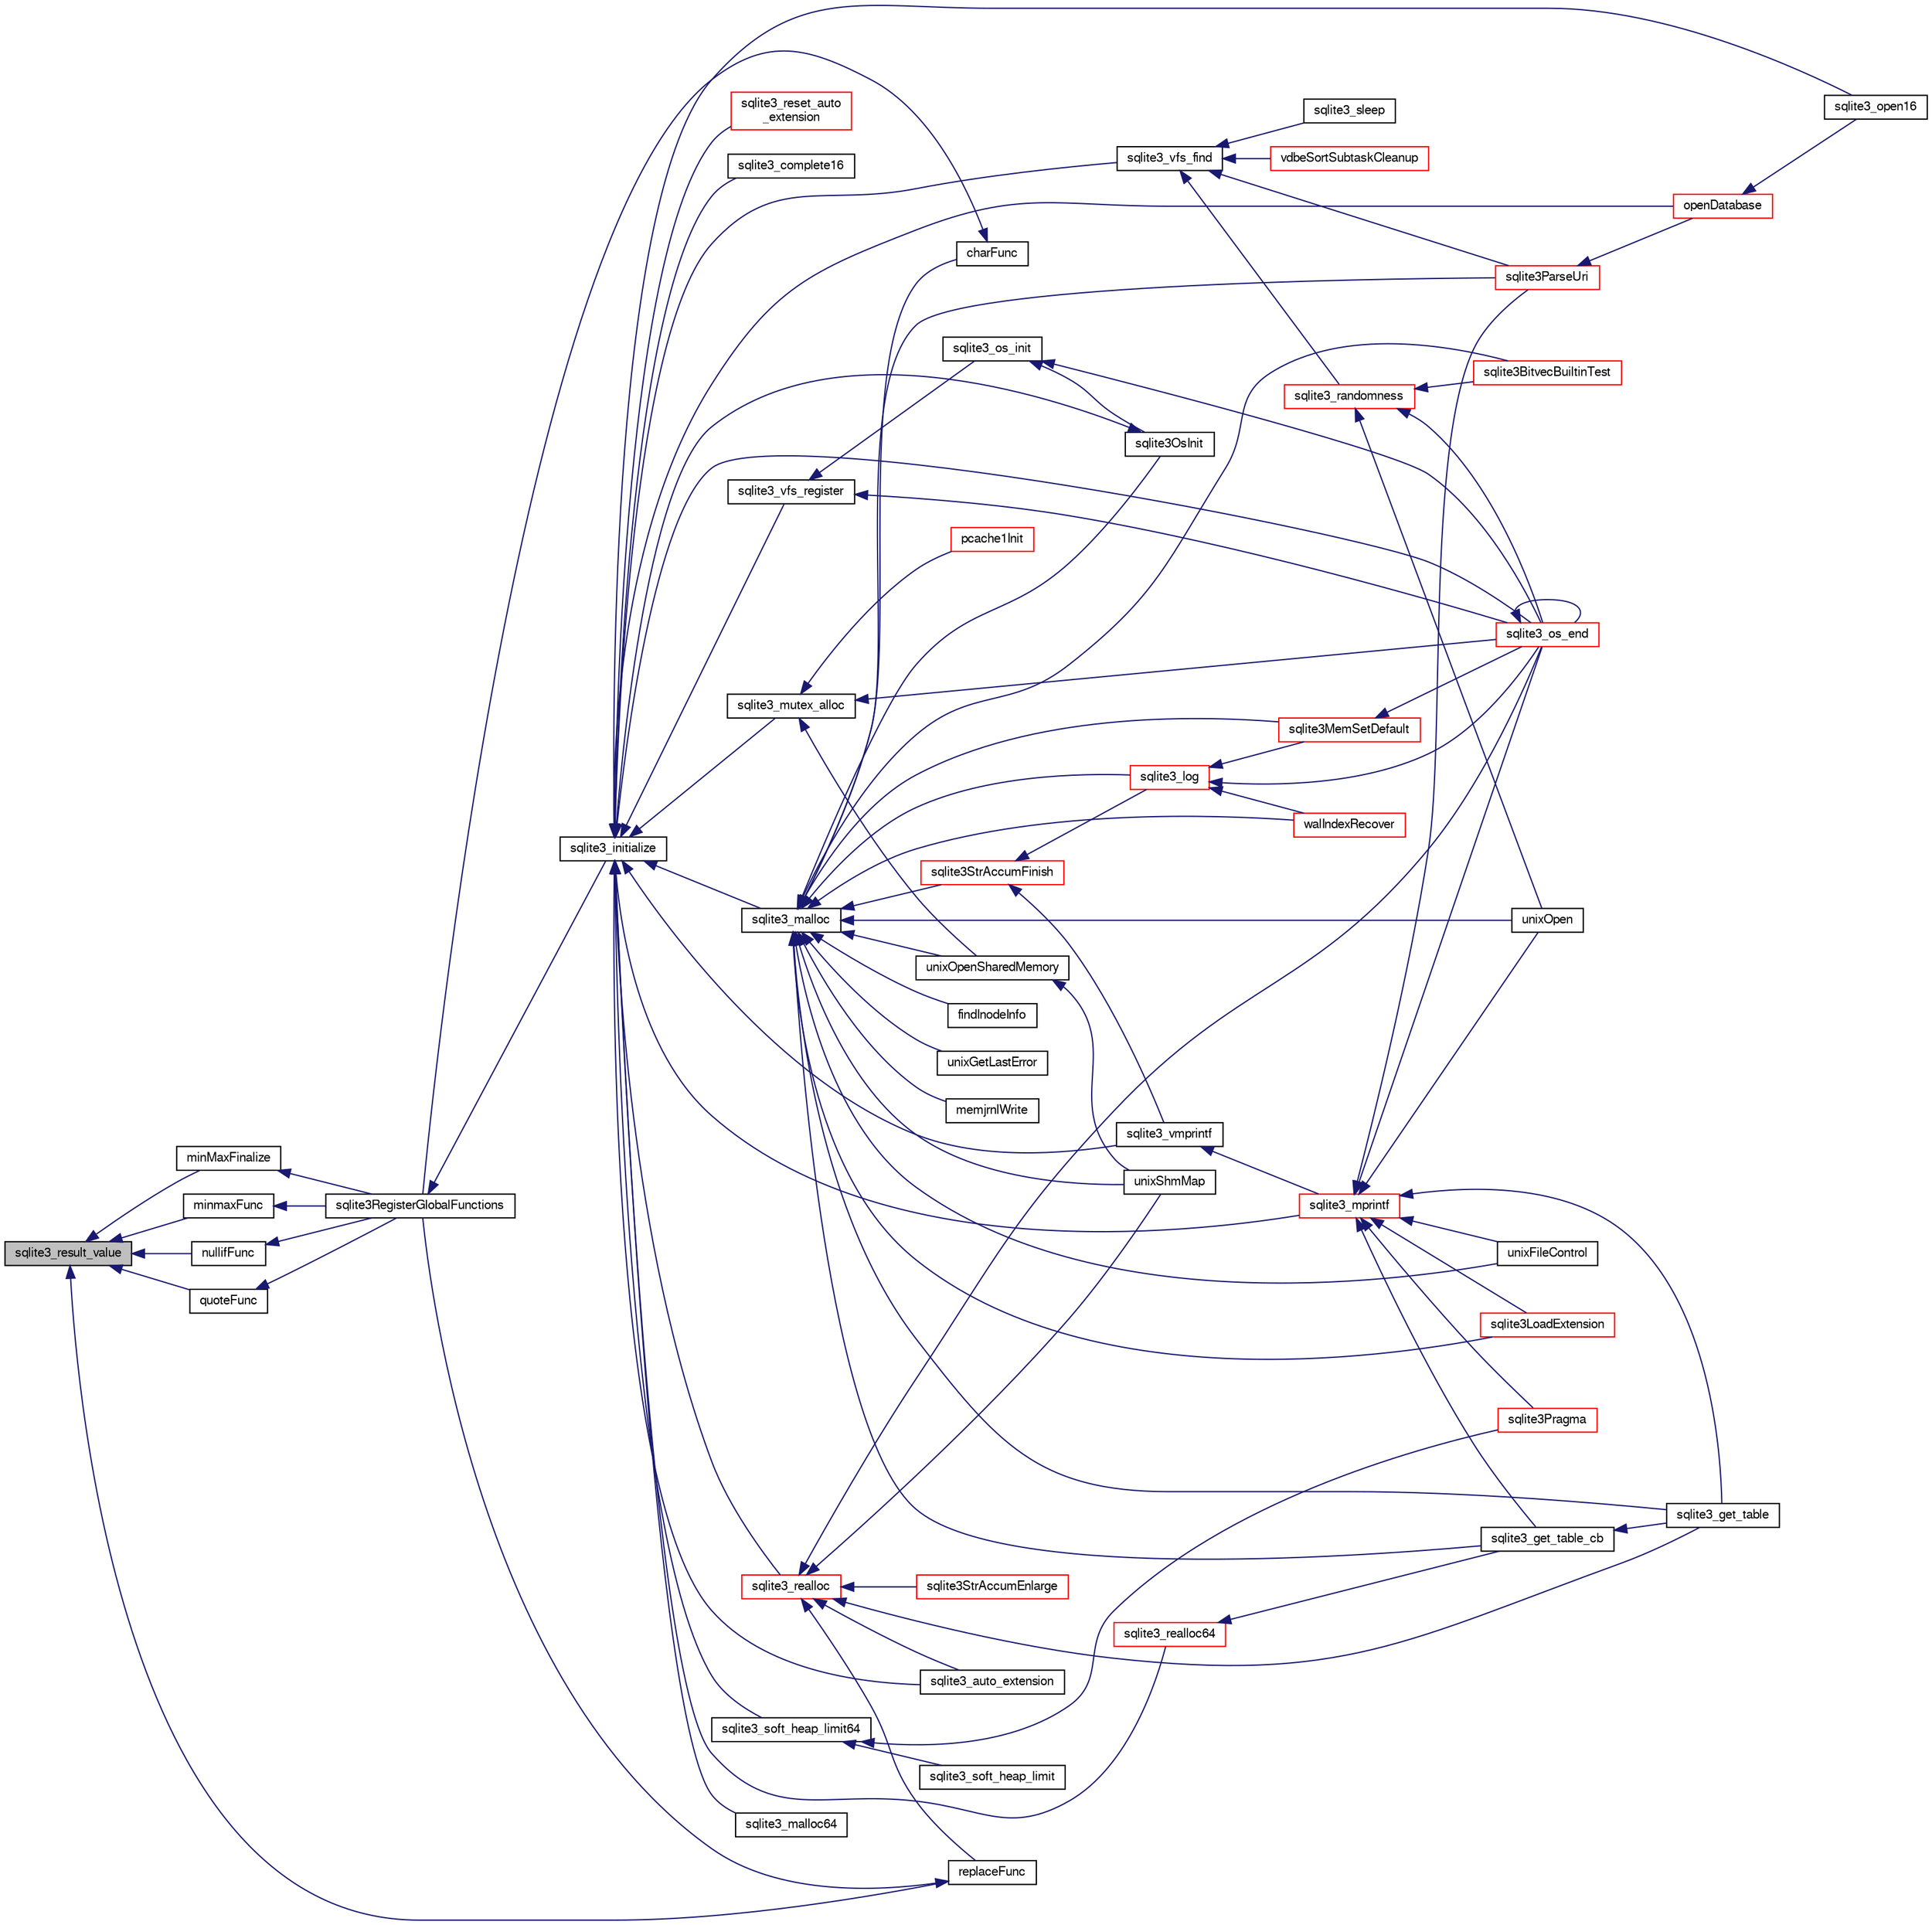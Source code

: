 digraph "sqlite3_result_value"
{
  edge [fontname="FreeSans",fontsize="10",labelfontname="FreeSans",labelfontsize="10"];
  node [fontname="FreeSans",fontsize="10",shape=record];
  rankdir="LR";
  Node380127 [label="sqlite3_result_value",height=0.2,width=0.4,color="black", fillcolor="grey75", style="filled", fontcolor="black"];
  Node380127 -> Node380128 [dir="back",color="midnightblue",fontsize="10",style="solid",fontname="FreeSans"];
  Node380128 [label="minmaxFunc",height=0.2,width=0.4,color="black", fillcolor="white", style="filled",URL="$sqlite3_8c.html#a4d00f48b948fd73cb70bcfd1efc0bfb0"];
  Node380128 -> Node380129 [dir="back",color="midnightblue",fontsize="10",style="solid",fontname="FreeSans"];
  Node380129 [label="sqlite3RegisterGlobalFunctions",height=0.2,width=0.4,color="black", fillcolor="white", style="filled",URL="$sqlite3_8c.html#a9f75bd111010f29e1b8d74344473c4ec"];
  Node380129 -> Node380130 [dir="back",color="midnightblue",fontsize="10",style="solid",fontname="FreeSans"];
  Node380130 [label="sqlite3_initialize",height=0.2,width=0.4,color="black", fillcolor="white", style="filled",URL="$sqlite3_8h.html#ab0c0ee2d5d4cf8b28e9572296a8861df"];
  Node380130 -> Node380131 [dir="back",color="midnightblue",fontsize="10",style="solid",fontname="FreeSans"];
  Node380131 [label="sqlite3_vfs_find",height=0.2,width=0.4,color="black", fillcolor="white", style="filled",URL="$sqlite3_8h.html#ac201a26de3dfa1d6deb8069eb8d95627"];
  Node380131 -> Node380132 [dir="back",color="midnightblue",fontsize="10",style="solid",fontname="FreeSans"];
  Node380132 [label="sqlite3_randomness",height=0.2,width=0.4,color="red", fillcolor="white", style="filled",URL="$sqlite3_8h.html#aa452ad88657d4606e137b09c4e9315c7"];
  Node380132 -> Node380136 [dir="back",color="midnightblue",fontsize="10",style="solid",fontname="FreeSans"];
  Node380136 [label="unixOpen",height=0.2,width=0.4,color="black", fillcolor="white", style="filled",URL="$sqlite3_8c.html#a8ed5efc47b6e14f7805cd1bb9b215775"];
  Node380132 -> Node380137 [dir="back",color="midnightblue",fontsize="10",style="solid",fontname="FreeSans"];
  Node380137 [label="sqlite3_os_end",height=0.2,width=0.4,color="red", fillcolor="white", style="filled",URL="$sqlite3_8h.html#a2288c95881ecca13d994e42b6a958906"];
  Node380137 -> Node380137 [dir="back",color="midnightblue",fontsize="10",style="solid",fontname="FreeSans"];
  Node380132 -> Node380139 [dir="back",color="midnightblue",fontsize="10",style="solid",fontname="FreeSans"];
  Node380139 [label="sqlite3BitvecBuiltinTest",height=0.2,width=0.4,color="red", fillcolor="white", style="filled",URL="$sqlite3_8c.html#a9b4e3e921ce1ede6f10a9106c034ff9b"];
  Node380131 -> Node380535 [dir="back",color="midnightblue",fontsize="10",style="solid",fontname="FreeSans"];
  Node380535 [label="vdbeSortSubtaskCleanup",height=0.2,width=0.4,color="red", fillcolor="white", style="filled",URL="$sqlite3_8c.html#abc8ce4c3ef58cc10f5b27642aab32b30"];
  Node380131 -> Node380538 [dir="back",color="midnightblue",fontsize="10",style="solid",fontname="FreeSans"];
  Node380538 [label="sqlite3ParseUri",height=0.2,width=0.4,color="red", fillcolor="white", style="filled",URL="$sqlite3_8c.html#aaa912f29a67460d8b2186c97056e8767"];
  Node380538 -> Node380381 [dir="back",color="midnightblue",fontsize="10",style="solid",fontname="FreeSans"];
  Node380381 [label="openDatabase",height=0.2,width=0.4,color="red", fillcolor="white", style="filled",URL="$sqlite3_8c.html#a6a9c3bc3a64234e863413f41db473758"];
  Node380381 -> Node380384 [dir="back",color="midnightblue",fontsize="10",style="solid",fontname="FreeSans"];
  Node380384 [label="sqlite3_open16",height=0.2,width=0.4,color="black", fillcolor="white", style="filled",URL="$sqlite3_8h.html#adbc401bb96713f32e553db32f6f3ca33"];
  Node380131 -> Node380539 [dir="back",color="midnightblue",fontsize="10",style="solid",fontname="FreeSans"];
  Node380539 [label="sqlite3_sleep",height=0.2,width=0.4,color="black", fillcolor="white", style="filled",URL="$sqlite3_8h.html#ad0c133ddbbecb6433f3c6ebef8966efa"];
  Node380130 -> Node380540 [dir="back",color="midnightblue",fontsize="10",style="solid",fontname="FreeSans"];
  Node380540 [label="sqlite3_vfs_register",height=0.2,width=0.4,color="black", fillcolor="white", style="filled",URL="$sqlite3_8h.html#a7184b289ccd4c4c7200589137d88c4ae"];
  Node380540 -> Node380541 [dir="back",color="midnightblue",fontsize="10",style="solid",fontname="FreeSans"];
  Node380541 [label="sqlite3_os_init",height=0.2,width=0.4,color="black", fillcolor="white", style="filled",URL="$sqlite3_8h.html#acebc2290d00a32d3afe2361f2979038b"];
  Node380541 -> Node380542 [dir="back",color="midnightblue",fontsize="10",style="solid",fontname="FreeSans"];
  Node380542 [label="sqlite3OsInit",height=0.2,width=0.4,color="black", fillcolor="white", style="filled",URL="$sqlite3_8c.html#afeaa886fe1ca086a30fd278b1d069762"];
  Node380542 -> Node380130 [dir="back",color="midnightblue",fontsize="10",style="solid",fontname="FreeSans"];
  Node380541 -> Node380137 [dir="back",color="midnightblue",fontsize="10",style="solid",fontname="FreeSans"];
  Node380540 -> Node380137 [dir="back",color="midnightblue",fontsize="10",style="solid",fontname="FreeSans"];
  Node380130 -> Node380543 [dir="back",color="midnightblue",fontsize="10",style="solid",fontname="FreeSans"];
  Node380543 [label="sqlite3_mutex_alloc",height=0.2,width=0.4,color="black", fillcolor="white", style="filled",URL="$sqlite3_8h.html#aa3f89418cd18e99596435c958b29b650"];
  Node380543 -> Node380544 [dir="back",color="midnightblue",fontsize="10",style="solid",fontname="FreeSans"];
  Node380544 [label="unixOpenSharedMemory",height=0.2,width=0.4,color="black", fillcolor="white", style="filled",URL="$sqlite3_8c.html#a30775afa2e08ca6ddc7853326afed7c7"];
  Node380544 -> Node380545 [dir="back",color="midnightblue",fontsize="10",style="solid",fontname="FreeSans"];
  Node380545 [label="unixShmMap",height=0.2,width=0.4,color="black", fillcolor="white", style="filled",URL="$sqlite3_8c.html#aeaa77f0ab08a4f4ee5f86e8c9727e974"];
  Node380543 -> Node380137 [dir="back",color="midnightblue",fontsize="10",style="solid",fontname="FreeSans"];
  Node380543 -> Node380546 [dir="back",color="midnightblue",fontsize="10",style="solid",fontname="FreeSans"];
  Node380546 [label="pcache1Init",height=0.2,width=0.4,color="red", fillcolor="white", style="filled",URL="$sqlite3_8c.html#a05e9c1daf3dd812db1d769b69b20e069"];
  Node380130 -> Node380616 [dir="back",color="midnightblue",fontsize="10",style="solid",fontname="FreeSans"];
  Node380616 [label="sqlite3_soft_heap_limit64",height=0.2,width=0.4,color="black", fillcolor="white", style="filled",URL="$sqlite3_8h.html#ab37b3a4d1652e3acb2c43d1252e6b852"];
  Node380616 -> Node380617 [dir="back",color="midnightblue",fontsize="10",style="solid",fontname="FreeSans"];
  Node380617 [label="sqlite3_soft_heap_limit",height=0.2,width=0.4,color="black", fillcolor="white", style="filled",URL="$sqlite3_8h.html#a18c3472581de3072201723e798524fdc"];
  Node380616 -> Node380224 [dir="back",color="midnightblue",fontsize="10",style="solid",fontname="FreeSans"];
  Node380224 [label="sqlite3Pragma",height=0.2,width=0.4,color="red", fillcolor="white", style="filled",URL="$sqlite3_8c.html#a111391370f58f8e6a6eca51fd34d62ed"];
  Node380130 -> Node380618 [dir="back",color="midnightblue",fontsize="10",style="solid",fontname="FreeSans"];
  Node380618 [label="sqlite3_malloc",height=0.2,width=0.4,color="black", fillcolor="white", style="filled",URL="$sqlite3_8h.html#a510e31845345737f17d86ce0b2328356"];
  Node380618 -> Node380542 [dir="back",color="midnightblue",fontsize="10",style="solid",fontname="FreeSans"];
  Node380618 -> Node380614 [dir="back",color="midnightblue",fontsize="10",style="solid",fontname="FreeSans"];
  Node380614 [label="sqlite3MemSetDefault",height=0.2,width=0.4,color="red", fillcolor="white", style="filled",URL="$sqlite3_8c.html#a162fbfd727e92c5f8f72625b5ff62549"];
  Node380614 -> Node380137 [dir="back",color="midnightblue",fontsize="10",style="solid",fontname="FreeSans"];
  Node380618 -> Node380619 [dir="back",color="midnightblue",fontsize="10",style="solid",fontname="FreeSans"];
  Node380619 [label="sqlite3StrAccumFinish",height=0.2,width=0.4,color="red", fillcolor="white", style="filled",URL="$sqlite3_8c.html#adb7f26b10ac1b847db6f000ef4c2e2ba"];
  Node380619 -> Node380693 [dir="back",color="midnightblue",fontsize="10",style="solid",fontname="FreeSans"];
  Node380693 [label="sqlite3_vmprintf",height=0.2,width=0.4,color="black", fillcolor="white", style="filled",URL="$sqlite3_8h.html#ac240de67ddf003828f16a6d9dd3fa3ca"];
  Node380693 -> Node380694 [dir="back",color="midnightblue",fontsize="10",style="solid",fontname="FreeSans"];
  Node380694 [label="sqlite3_mprintf",height=0.2,width=0.4,color="red", fillcolor="white", style="filled",URL="$sqlite3_8h.html#a9533933e57f7ccbb48c32041ce3a8862"];
  Node380694 -> Node380135 [dir="back",color="midnightblue",fontsize="10",style="solid",fontname="FreeSans"];
  Node380135 [label="unixFileControl",height=0.2,width=0.4,color="black", fillcolor="white", style="filled",URL="$sqlite3_8c.html#ad71f213fa385cc58f307cefd953c03ae"];
  Node380694 -> Node380136 [dir="back",color="midnightblue",fontsize="10",style="solid",fontname="FreeSans"];
  Node380694 -> Node380137 [dir="back",color="midnightblue",fontsize="10",style="solid",fontname="FreeSans"];
  Node380694 -> Node380697 [dir="back",color="midnightblue",fontsize="10",style="solid",fontname="FreeSans"];
  Node380697 [label="sqlite3LoadExtension",height=0.2,width=0.4,color="red", fillcolor="white", style="filled",URL="$sqlite3_8c.html#a3b46232455de4779a67c63b2c9004245"];
  Node380694 -> Node380224 [dir="back",color="midnightblue",fontsize="10",style="solid",fontname="FreeSans"];
  Node380694 -> Node380700 [dir="back",color="midnightblue",fontsize="10",style="solid",fontname="FreeSans"];
  Node380700 [label="sqlite3_get_table_cb",height=0.2,width=0.4,color="black", fillcolor="white", style="filled",URL="$sqlite3_8c.html#a1dbaba1b543953c0dade97357c5866b1"];
  Node380700 -> Node380340 [dir="back",color="midnightblue",fontsize="10",style="solid",fontname="FreeSans"];
  Node380340 [label="sqlite3_get_table",height=0.2,width=0.4,color="black", fillcolor="white", style="filled",URL="$sqlite3_8h.html#a5effeac4e12df57beaa35c5be1f61579"];
  Node380694 -> Node380340 [dir="back",color="midnightblue",fontsize="10",style="solid",fontname="FreeSans"];
  Node380694 -> Node380538 [dir="back",color="midnightblue",fontsize="10",style="solid",fontname="FreeSans"];
  Node380619 -> Node380803 [dir="back",color="midnightblue",fontsize="10",style="solid",fontname="FreeSans"];
  Node380803 [label="sqlite3_log",height=0.2,width=0.4,color="red", fillcolor="white", style="filled",URL="$sqlite3_8h.html#a298c9699bf9c143662c6b1fec4b2dc3b"];
  Node380803 -> Node380614 [dir="back",color="midnightblue",fontsize="10",style="solid",fontname="FreeSans"];
  Node380803 -> Node380137 [dir="back",color="midnightblue",fontsize="10",style="solid",fontname="FreeSans"];
  Node380803 -> Node380732 [dir="back",color="midnightblue",fontsize="10",style="solid",fontname="FreeSans"];
  Node380732 [label="walIndexRecover",height=0.2,width=0.4,color="red", fillcolor="white", style="filled",URL="$sqlite3_8c.html#ab4ee99f3710323acbeb6c495dd18d205"];
  Node380618 -> Node380803 [dir="back",color="midnightblue",fontsize="10",style="solid",fontname="FreeSans"];
  Node380618 -> Node380882 [dir="back",color="midnightblue",fontsize="10",style="solid",fontname="FreeSans"];
  Node380882 [label="findInodeInfo",height=0.2,width=0.4,color="black", fillcolor="white", style="filled",URL="$sqlite3_8c.html#ac92c39062e69a79c4a62dfd55242c782"];
  Node380618 -> Node380135 [dir="back",color="midnightblue",fontsize="10",style="solid",fontname="FreeSans"];
  Node380618 -> Node380544 [dir="back",color="midnightblue",fontsize="10",style="solid",fontname="FreeSans"];
  Node380618 -> Node380545 [dir="back",color="midnightblue",fontsize="10",style="solid",fontname="FreeSans"];
  Node380618 -> Node380136 [dir="back",color="midnightblue",fontsize="10",style="solid",fontname="FreeSans"];
  Node380618 -> Node380715 [dir="back",color="midnightblue",fontsize="10",style="solid",fontname="FreeSans"];
  Node380715 [label="unixGetLastError",height=0.2,width=0.4,color="black", fillcolor="white", style="filled",URL="$sqlite3_8c.html#aed1e42f49d74b419c3c85b559dd61240"];
  Node380618 -> Node380139 [dir="back",color="midnightblue",fontsize="10",style="solid",fontname="FreeSans"];
  Node380618 -> Node380732 [dir="back",color="midnightblue",fontsize="10",style="solid",fontname="FreeSans"];
  Node380618 -> Node380883 [dir="back",color="midnightblue",fontsize="10",style="solid",fontname="FreeSans"];
  Node380883 [label="memjrnlWrite",height=0.2,width=0.4,color="black", fillcolor="white", style="filled",URL="$sqlite3_8c.html#af8bd7d5d7eafce5542f8de300a120c47"];
  Node380618 -> Node380884 [dir="back",color="midnightblue",fontsize="10",style="solid",fontname="FreeSans"];
  Node380884 [label="charFunc",height=0.2,width=0.4,color="black", fillcolor="white", style="filled",URL="$sqlite3_8c.html#ab9b72ce47fcea3c3b92e816435a0fd91"];
  Node380884 -> Node380129 [dir="back",color="midnightblue",fontsize="10",style="solid",fontname="FreeSans"];
  Node380618 -> Node380697 [dir="back",color="midnightblue",fontsize="10",style="solid",fontname="FreeSans"];
  Node380618 -> Node380700 [dir="back",color="midnightblue",fontsize="10",style="solid",fontname="FreeSans"];
  Node380618 -> Node380340 [dir="back",color="midnightblue",fontsize="10",style="solid",fontname="FreeSans"];
  Node380618 -> Node380538 [dir="back",color="midnightblue",fontsize="10",style="solid",fontname="FreeSans"];
  Node380130 -> Node380885 [dir="back",color="midnightblue",fontsize="10",style="solid",fontname="FreeSans"];
  Node380885 [label="sqlite3_malloc64",height=0.2,width=0.4,color="black", fillcolor="white", style="filled",URL="$sqlite3_8h.html#a12b7ee85e539ea28c130c5c75b96a82a"];
  Node380130 -> Node380886 [dir="back",color="midnightblue",fontsize="10",style="solid",fontname="FreeSans"];
  Node380886 [label="sqlite3_realloc",height=0.2,width=0.4,color="red", fillcolor="white", style="filled",URL="$sqlite3_8h.html#a627f0eeface58024ef47403d8cc76b35"];
  Node380886 -> Node380887 [dir="back",color="midnightblue",fontsize="10",style="solid",fontname="FreeSans"];
  Node380887 [label="sqlite3StrAccumEnlarge",height=0.2,width=0.4,color="red", fillcolor="white", style="filled",URL="$sqlite3_8c.html#a38976500a97c69d65086eeccca82dd96"];
  Node380886 -> Node380545 [dir="back",color="midnightblue",fontsize="10",style="solid",fontname="FreeSans"];
  Node380886 -> Node380137 [dir="back",color="midnightblue",fontsize="10",style="solid",fontname="FreeSans"];
  Node380886 -> Node380757 [dir="back",color="midnightblue",fontsize="10",style="solid",fontname="FreeSans"];
  Node380757 [label="replaceFunc",height=0.2,width=0.4,color="black", fillcolor="white", style="filled",URL="$sqlite3_8c.html#a752b98a7c55d204c397a4902b49b1ce4"];
  Node380757 -> Node380129 [dir="back",color="midnightblue",fontsize="10",style="solid",fontname="FreeSans"];
  Node380886 -> Node380902 [dir="back",color="midnightblue",fontsize="10",style="solid",fontname="FreeSans"];
  Node380902 [label="sqlite3_auto_extension",height=0.2,width=0.4,color="black", fillcolor="white", style="filled",URL="$sqlite3_8h.html#a85a95b45e94f6bcd52aa39b6acdb36d7"];
  Node380886 -> Node380340 [dir="back",color="midnightblue",fontsize="10",style="solid",fontname="FreeSans"];
  Node380130 -> Node380904 [dir="back",color="midnightblue",fontsize="10",style="solid",fontname="FreeSans"];
  Node380904 [label="sqlite3_realloc64",height=0.2,width=0.4,color="red", fillcolor="white", style="filled",URL="$sqlite3_8h.html#afe88c85e9f864a3fd92941cad197245d"];
  Node380904 -> Node380700 [dir="back",color="midnightblue",fontsize="10",style="solid",fontname="FreeSans"];
  Node380130 -> Node380693 [dir="back",color="midnightblue",fontsize="10",style="solid",fontname="FreeSans"];
  Node380130 -> Node380694 [dir="back",color="midnightblue",fontsize="10",style="solid",fontname="FreeSans"];
  Node380130 -> Node380137 [dir="back",color="midnightblue",fontsize="10",style="solid",fontname="FreeSans"];
  Node380130 -> Node380902 [dir="back",color="midnightblue",fontsize="10",style="solid",fontname="FreeSans"];
  Node380130 -> Node381004 [dir="back",color="midnightblue",fontsize="10",style="solid",fontname="FreeSans"];
  Node381004 [label="sqlite3_reset_auto\l_extension",height=0.2,width=0.4,color="red", fillcolor="white", style="filled",URL="$sqlite3_8h.html#ac33f4064ae6690cada7bdc89e8153ffc"];
  Node380130 -> Node380869 [dir="back",color="midnightblue",fontsize="10",style="solid",fontname="FreeSans"];
  Node380869 [label="sqlite3_complete16",height=0.2,width=0.4,color="black", fillcolor="white", style="filled",URL="$sqlite3_8h.html#a3260341c2ef82787acca48414a1d03a1"];
  Node380130 -> Node380381 [dir="back",color="midnightblue",fontsize="10",style="solid",fontname="FreeSans"];
  Node380130 -> Node380384 [dir="back",color="midnightblue",fontsize="10",style="solid",fontname="FreeSans"];
  Node380127 -> Node380790 [dir="back",color="midnightblue",fontsize="10",style="solid",fontname="FreeSans"];
  Node380790 [label="nullifFunc",height=0.2,width=0.4,color="black", fillcolor="white", style="filled",URL="$sqlite3_8c.html#aa677b6612cd4e6630438b729f56cd3e6"];
  Node380790 -> Node380129 [dir="back",color="midnightblue",fontsize="10",style="solid",fontname="FreeSans"];
  Node380127 -> Node380755 [dir="back",color="midnightblue",fontsize="10",style="solid",fontname="FreeSans"];
  Node380755 [label="quoteFunc",height=0.2,width=0.4,color="black", fillcolor="white", style="filled",URL="$sqlite3_8c.html#a8e64c0ef376144dfad6a4a3d499056b8"];
  Node380755 -> Node380129 [dir="back",color="midnightblue",fontsize="10",style="solid",fontname="FreeSans"];
  Node380127 -> Node380757 [dir="back",color="midnightblue",fontsize="10",style="solid",fontname="FreeSans"];
  Node380127 -> Node380946 [dir="back",color="midnightblue",fontsize="10",style="solid",fontname="FreeSans"];
  Node380946 [label="minMaxFinalize",height=0.2,width=0.4,color="black", fillcolor="white", style="filled",URL="$sqlite3_8c.html#a0439dd90934a2dee93517c50884d5924"];
  Node380946 -> Node380129 [dir="back",color="midnightblue",fontsize="10",style="solid",fontname="FreeSans"];
}
